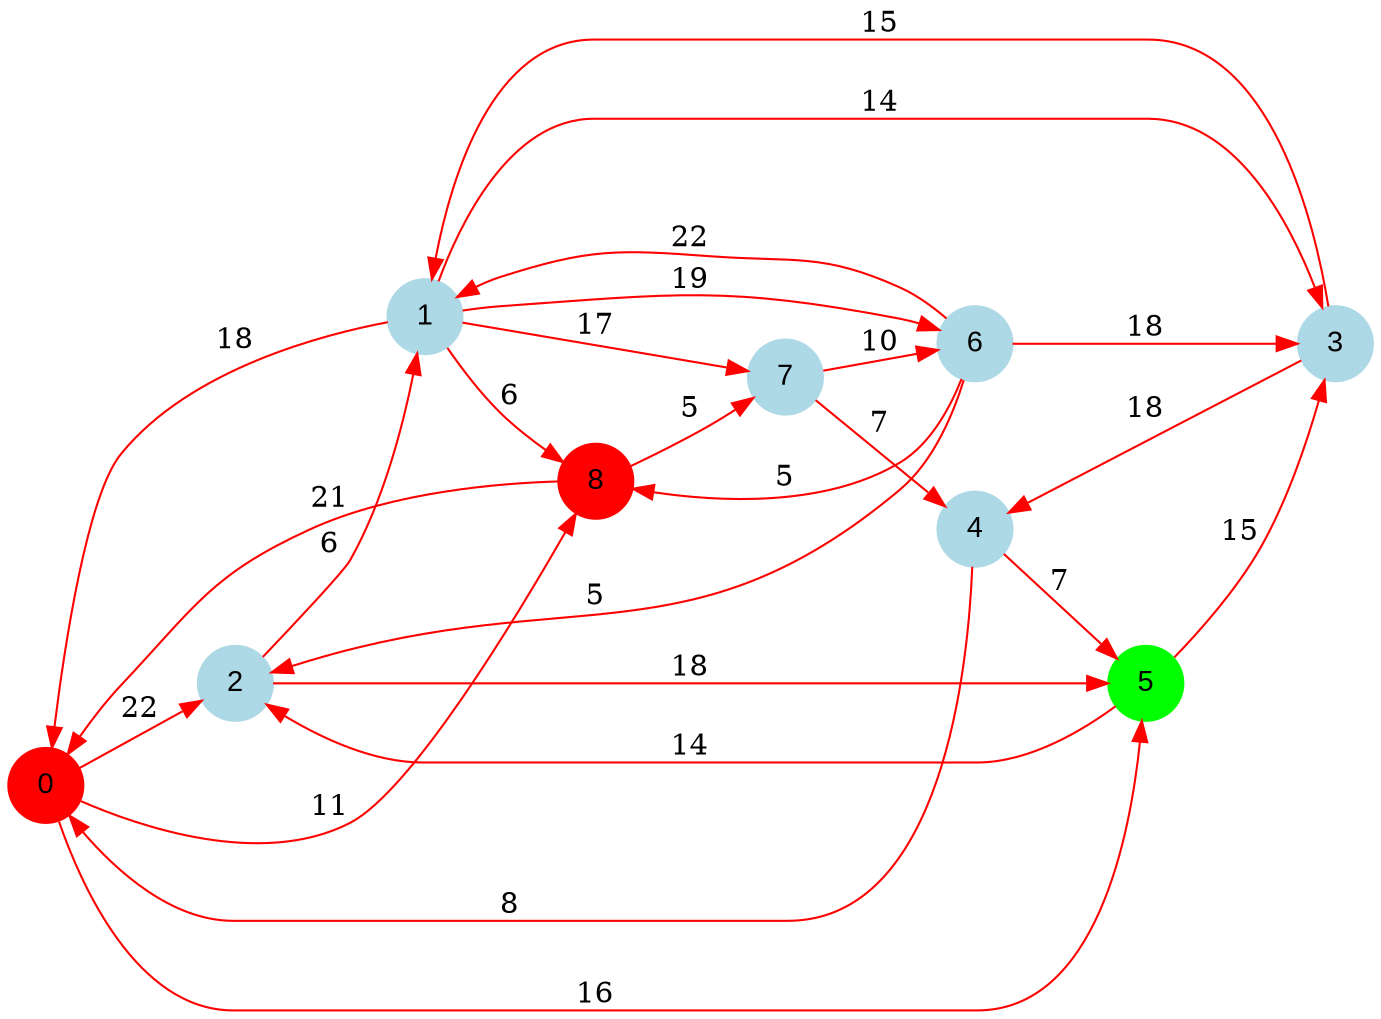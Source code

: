 digraph graphe {
rankdir = LR;
edge [color=red];
0 [fontname="Arial", shape = circle, color=red, style=filled];
1 [fontname="Arial", shape = circle, color=lightblue, style=filled];
2 [fontname="Arial", shape = circle, color=lightblue, style=filled];
3 [fontname="Arial", shape = circle, color=lightblue, style=filled];
4 [fontname="Arial", shape = circle, color=lightblue, style=filled];
5 [fontname="Arial", shape = circle, color=green, style=filled];
6 [fontname="Arial", shape = circle, color=lightblue, style=filled];
7 [fontname="Arial", shape = circle, color=lightblue, style=filled];
8 [fontname="Arial", shape = circle, color=red, style=filled];
	0 -> 2 [label = "22"];
	0 -> 5 [label = "16"];
	0 -> 8 [label = "11"];
	1 -> 0 [label = "18"];
	1 -> 3 [label = "14"];
	1 -> 6 [label = "19"];
	1 -> 7 [label = "17"];
	1 -> 8 [label = "6"];
	2 -> 1 [label = "6"];
	2 -> 5 [label = "18"];
	3 -> 1 [label = "15"];
	3 -> 4 [label = "18"];
	4 -> 0 [label = "8"];
	4 -> 5 [label = "7"];
	5 -> 2 [label = "14"];
	5 -> 3 [label = "15"];
	6 -> 1 [label = "22"];
	6 -> 2 [label = "5"];
	6 -> 3 [label = "18"];
	6 -> 8 [label = "5"];
	7 -> 4 [label = "7"];
	7 -> 6 [label = "10"];
	8 -> 0 [label = "21"];
	8 -> 7 [label = "5"];
}